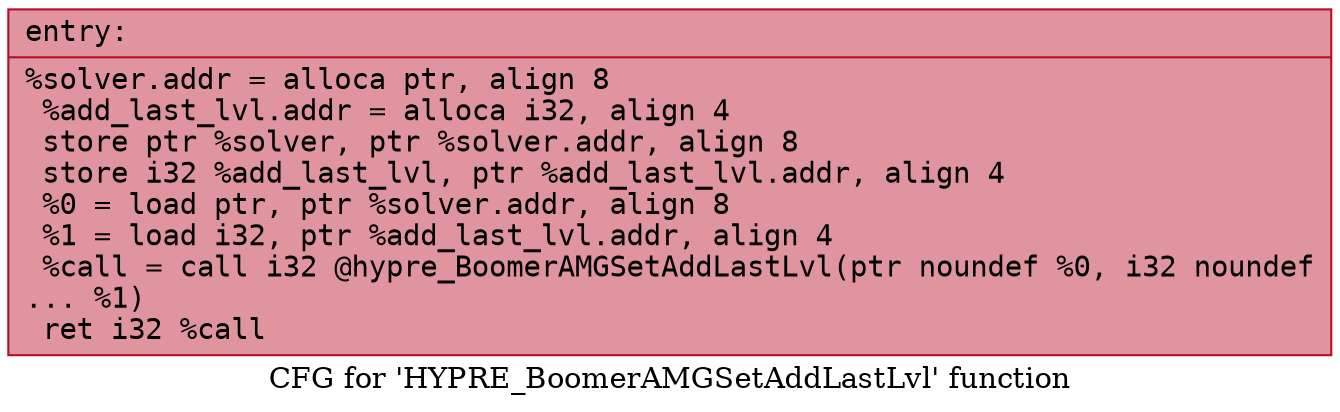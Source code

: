 digraph "CFG for 'HYPRE_BoomerAMGSetAddLastLvl' function" {
	label="CFG for 'HYPRE_BoomerAMGSetAddLastLvl' function";

	Node0x55f5a9a9c740 [shape=record,color="#b70d28ff", style=filled, fillcolor="#b70d2870" fontname="Courier",label="{entry:\l|  %solver.addr = alloca ptr, align 8\l  %add_last_lvl.addr = alloca i32, align 4\l  store ptr %solver, ptr %solver.addr, align 8\l  store i32 %add_last_lvl, ptr %add_last_lvl.addr, align 4\l  %0 = load ptr, ptr %solver.addr, align 8\l  %1 = load i32, ptr %add_last_lvl.addr, align 4\l  %call = call i32 @hypre_BoomerAMGSetAddLastLvl(ptr noundef %0, i32 noundef\l... %1)\l  ret i32 %call\l}"];
}

